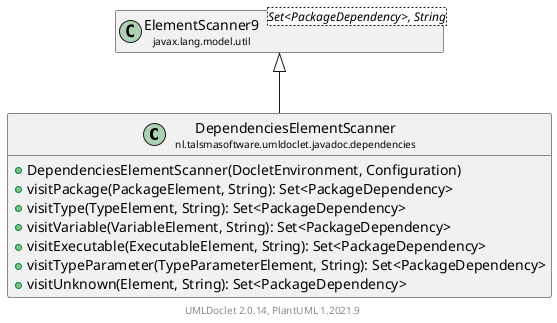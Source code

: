 @startuml
    set namespaceSeparator none
    hide empty fields
    hide empty methods

    class "<size:14>DependenciesElementScanner\n<size:10>nl.talsmasoftware.umldoclet.javadoc.dependencies" as nl.talsmasoftware.umldoclet.javadoc.dependencies.DependenciesElementScanner [[DependenciesElementScanner.html]] {
        +DependenciesElementScanner(DocletEnvironment, Configuration)
        +visitPackage(PackageElement, String): Set<PackageDependency>
        +visitType(TypeElement, String): Set<PackageDependency>
        +visitVariable(VariableElement, String): Set<PackageDependency>
        +visitExecutable(ExecutableElement, String): Set<PackageDependency>
        +visitTypeParameter(TypeParameterElement, String): Set<PackageDependency>
        +visitUnknown(Element, String): Set<PackageDependency>
    }

    class "<size:14>ElementScanner9\n<size:10>javax.lang.model.util" as javax.lang.model.util.ElementScanner9<Set<PackageDependency>, String> [[https://docs.oracle.com/javase/9/docs/api/javax/lang/model/util/ElementScanner9.html?is-external=true]]

    javax.lang.model.util.ElementScanner9 <|-- nl.talsmasoftware.umldoclet.javadoc.dependencies.DependenciesElementScanner

    center footer UMLDoclet 2.0.14, PlantUML 1.2021.9
@enduml
